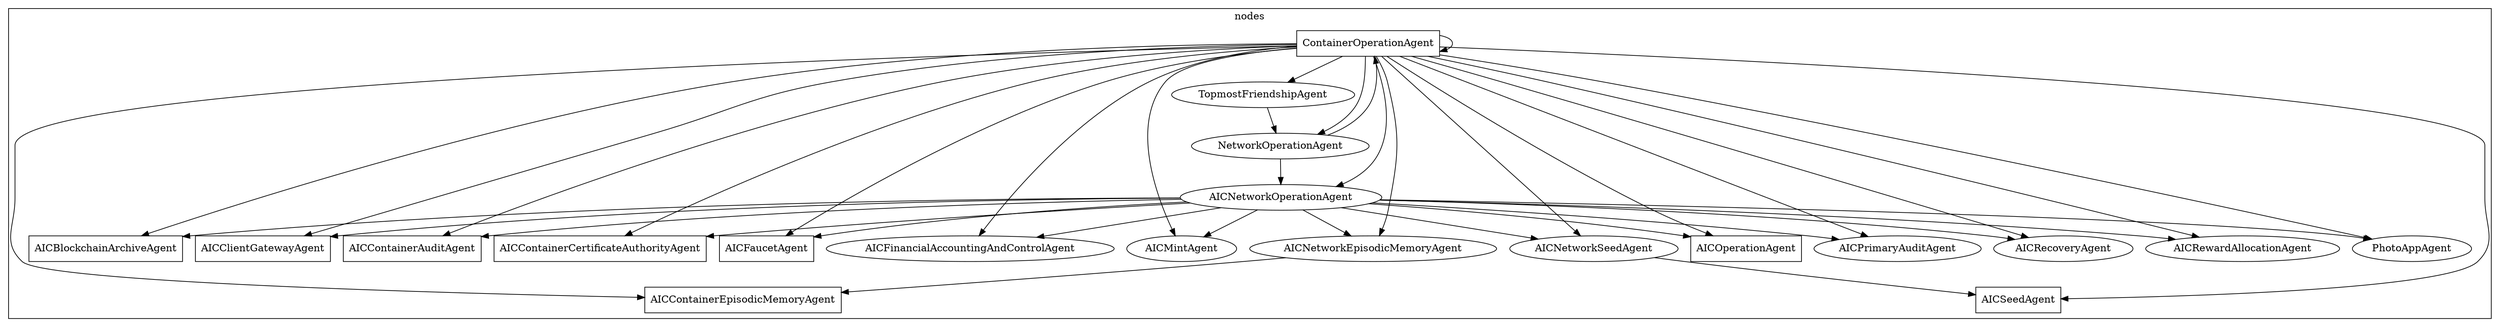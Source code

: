 digraph "agents-graph" {
  ratio = "auto" ;
  mincross = 2.0 ;
subgraph cluster_agents {
  label = "nodes"
  NAICBlockchainArchiveAgent [
    shape = box
    label = "AICBlockchainArchiveAgent" ];
  NAICClientGatewayAgent [
    shape = box
    label = "AICClientGatewayAgent" ];
  NAICContainerAuditAgent [
    shape = box
    label = "AICContainerAuditAgent" ];
  NAICContainerCertificateAuthorityAgent [
    shape = box
    label = "AICContainerCertificateAuthorityAgent" ];
  NAICContainerEpisodicMemoryAgent [
    shape = box
    label = "AICContainerEpisodicMemoryAgent" ];
  NAICFaucetAgent [
    shape = box
    label = "AICFaucetAgent" ];
  NAICFinancialAccountingAndControlAgent [
    shape = oval
    label = "AICFinancialAccountingAndControlAgent" ];
  NAICMintAgent [
    shape = oval
    label = "AICMintAgent" ];
  NAICNetworkEpisodicMemoryAgent [
    shape = oval
    label = "AICNetworkEpisodicMemoryAgent" ];
  NAICNetworkOperationAgent [
    shape = oval
    label = "AICNetworkOperationAgent" ];
  NAICNetworkSeedAgent [
    shape = oval
    label = "AICNetworkSeedAgent" ];
  NAICOperationAgent [
    shape = box
    label = "AICOperationAgent" ];
  NAICPrimaryAuditAgent [
    shape = oval
    label = "AICPrimaryAuditAgent" ];
  NAICRecoveryAgent [
    shape = oval
    label = "AICRecoveryAgent" ];
  NAICRewardAllocationAgent [
    shape = oval
    label = "AICRewardAllocationAgent" ];
  NAICSeedAgent [
    shape = box
    label = "AICSeedAgent" ];
  NContainerOperationAgent [
    shape = box
    label = "ContainerOperationAgent" ];
  NNetworkOperationAgent [
    shape = oval
    label = "NetworkOperationAgent" ];
  NPhotoAppAgent [
    shape = oval
    label = "PhotoAppAgent" ];
  NTopmostFriendshipAgent [
    shape = oval
    label = "TopmostFriendshipAgent" ];
  }  NAICNetworkOperationAgent -> NAICPrimaryAuditAgent;
  NContainerOperationAgent -> NPhotoAppAgent;
  NAICNetworkOperationAgent -> NAICNetworkSeedAgent;
  NAICNetworkSeedAgent -> NAICSeedAgent;
  NContainerOperationAgent -> NAICContainerAuditAgent;
  NContainerOperationAgent -> NAICContainerEpisodicMemoryAgent;
  NAICNetworkOperationAgent -> NPhotoAppAgent;
  NAICNetworkOperationAgent -> NAICRecoveryAgent;
  NAICNetworkOperationAgent -> NAICBlockchainArchiveAgent;
  NContainerOperationAgent -> NAICSeedAgent;
  NAICNetworkOperationAgent -> NAICMintAgent;
  NContainerOperationAgent -> NAICContainerCertificateAuthorityAgent;
  NContainerOperationAgent -> NAICFaucetAgent;
  NContainerOperationAgent -> NNetworkOperationAgent;
  NContainerOperationAgent -> NAICFinancialAccountingAndControlAgent;
  NContainerOperationAgent -> NAICNetworkSeedAgent;
  NTopmostFriendshipAgent -> NNetworkOperationAgent;
  NContainerOperationAgent -> NAICBlockchainArchiveAgent;
  NContainerOperationAgent -> NContainerOperationAgent;
  NAICNetworkOperationAgent -> NAICOperationAgent;
  NContainerOperationAgent -> NAICClientGatewayAgent;
  NAICNetworkEpisodicMemoryAgent -> NAICContainerEpisodicMemoryAgent;
  NContainerOperationAgent -> NAICNetworkEpisodicMemoryAgent;
  NAICNetworkOperationAgent -> NAICFinancialAccountingAndControlAgent;
  NContainerOperationAgent -> NAICMintAgent;
  NContainerOperationAgent -> NAICOperationAgent;
  NAICNetworkOperationAgent -> NAICFaucetAgent;
  NAICNetworkOperationAgent -> NAICContainerAuditAgent;
  NContainerOperationAgent -> NTopmostFriendshipAgent;
  NAICNetworkOperationAgent -> NAICContainerCertificateAuthorityAgent;
  NContainerOperationAgent -> NAICNetworkOperationAgent;
  NAICNetworkOperationAgent -> NAICNetworkEpisodicMemoryAgent;
  NNetworkOperationAgent -> NContainerOperationAgent;
  NContainerOperationAgent -> NAICRewardAllocationAgent;
  NContainerOperationAgent -> NAICRecoveryAgent;
  NAICNetworkOperationAgent -> NAICClientGatewayAgent;
  NContainerOperationAgent -> NAICPrimaryAuditAgent;
  NNetworkOperationAgent -> NAICNetworkOperationAgent;
  NAICNetworkOperationAgent -> NAICRewardAllocationAgent;

}
